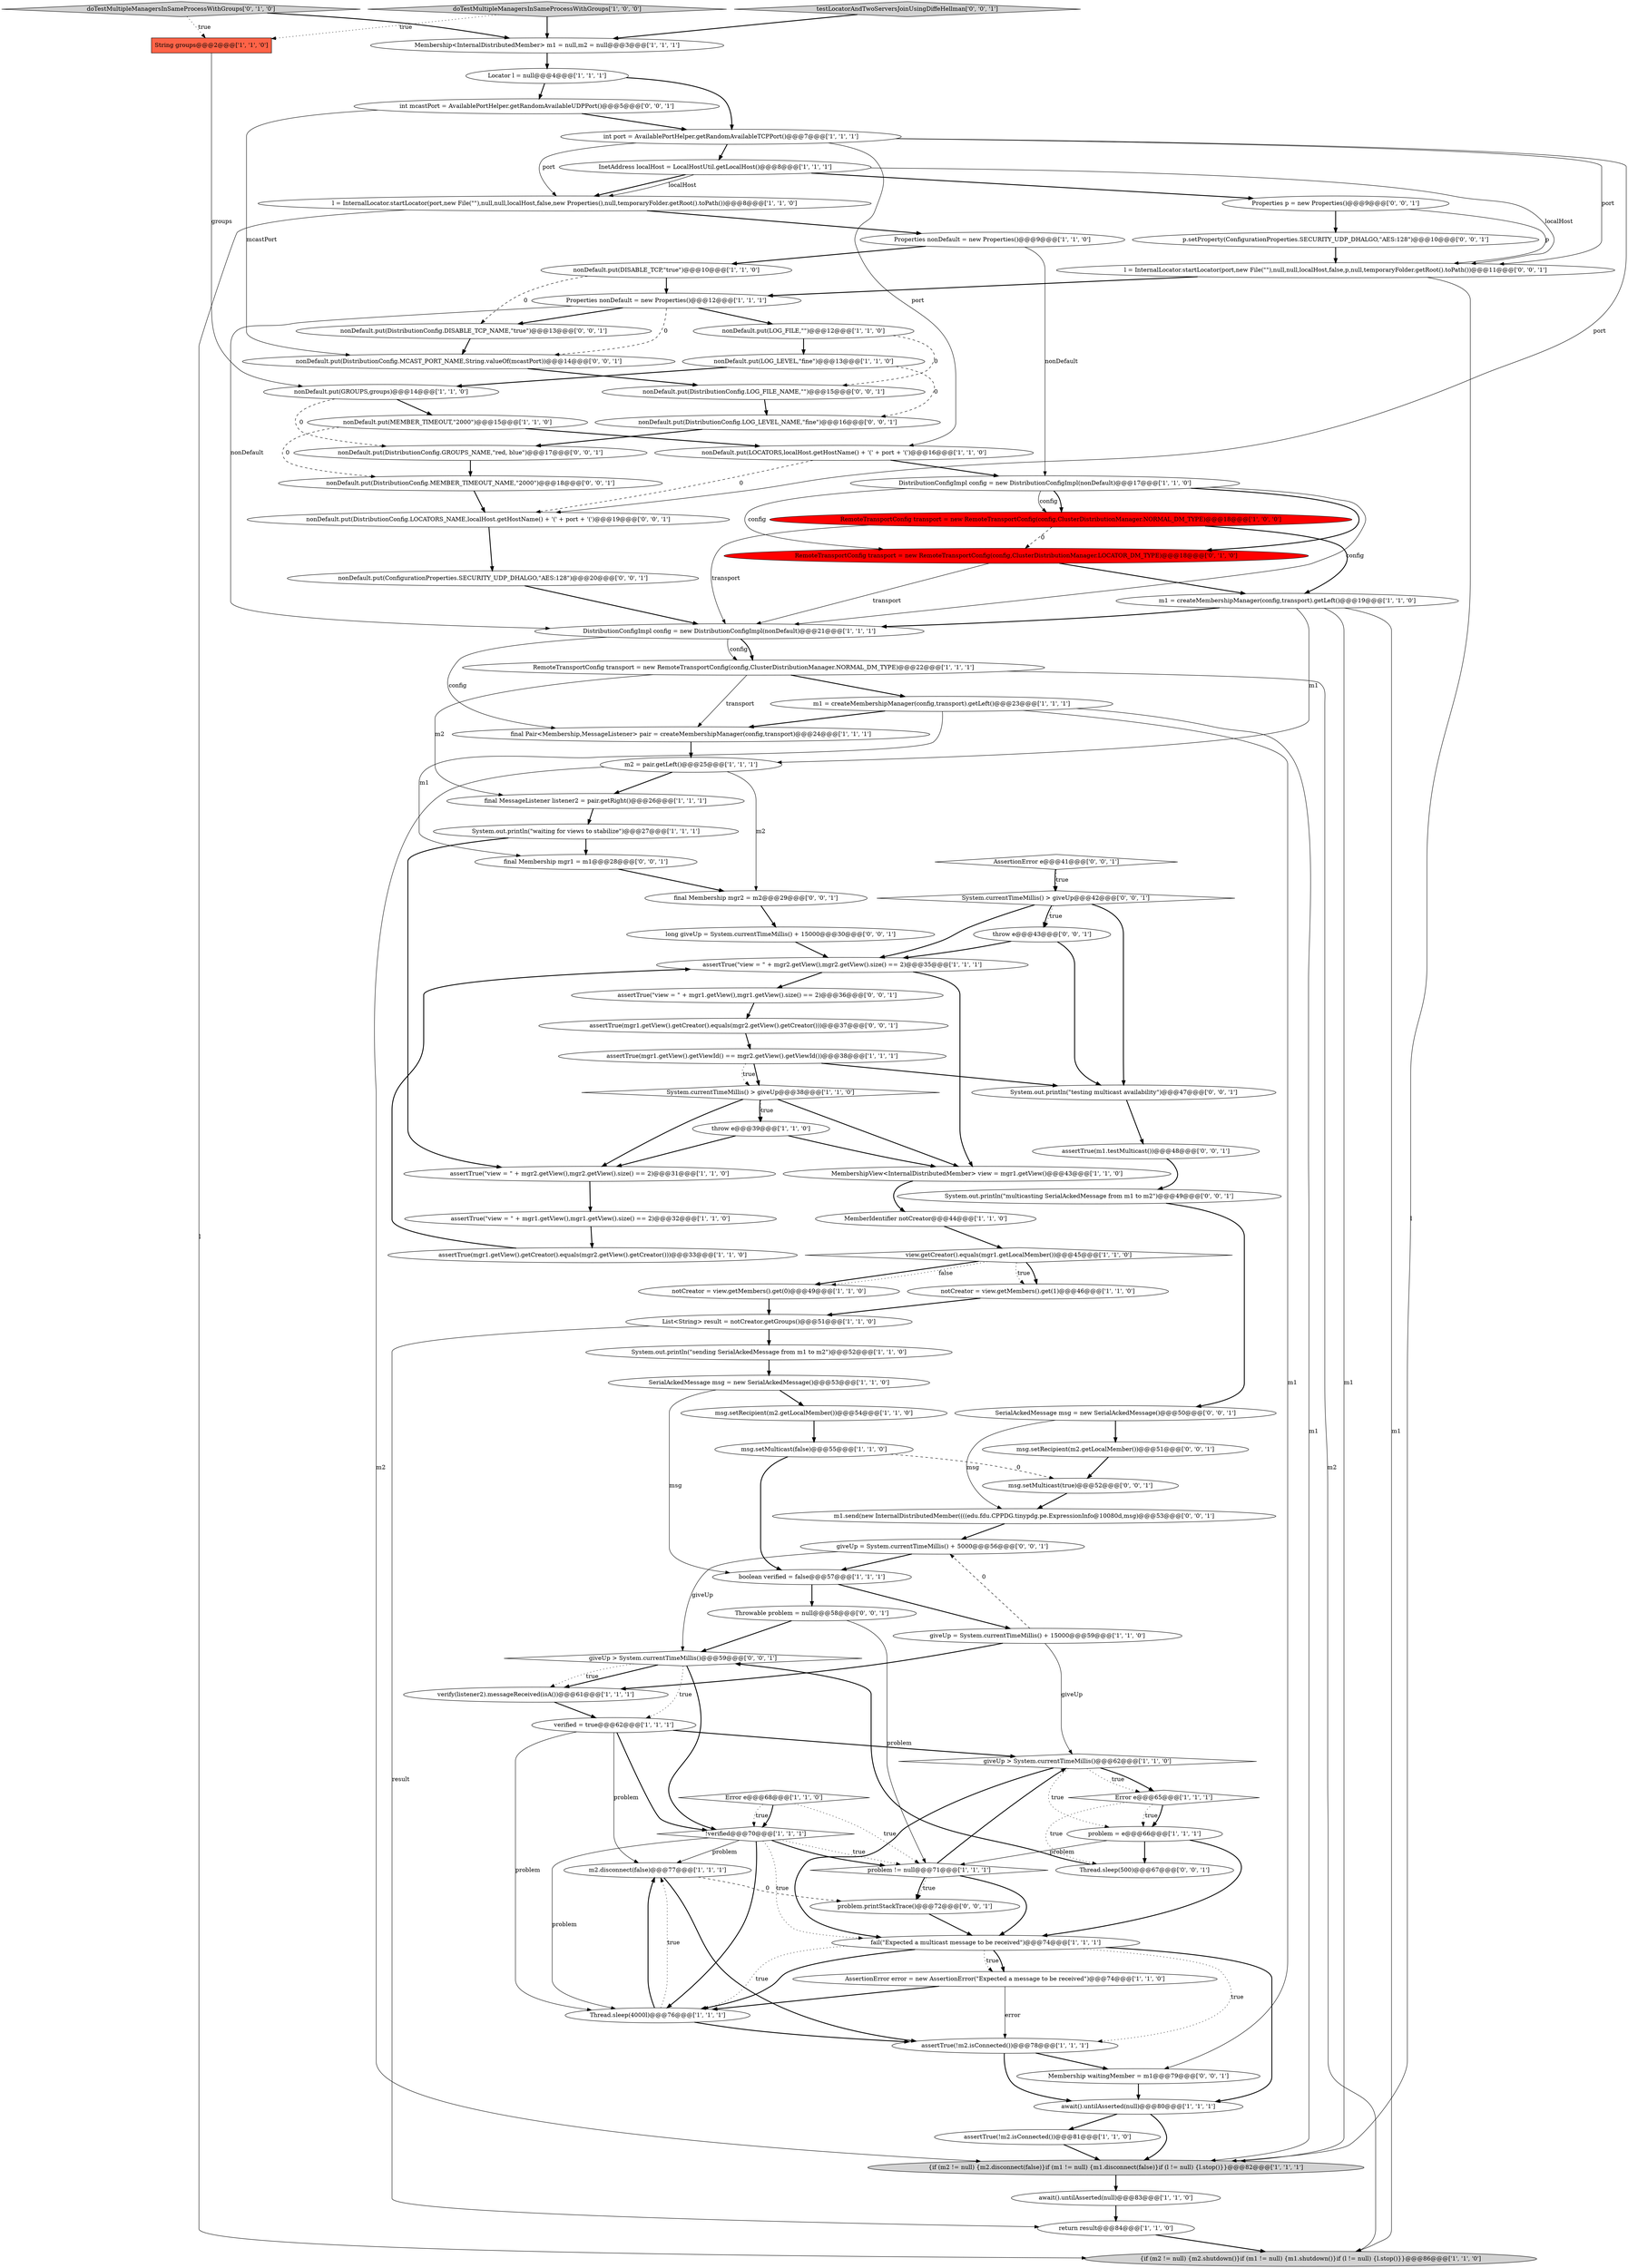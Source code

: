 digraph {
71 [style = filled, label = "giveUp = System.currentTimeMillis() + 5000@@@56@@@['0', '0', '1']", fillcolor = white, shape = ellipse image = "AAA0AAABBB3BBB"];
10 [style = filled, label = "l = InternalLocator.startLocator(port,new File(\"\"),null,null,localHost,false,new Properties(),null,temporaryFolder.getRoot().toPath())@@@8@@@['1', '1', '0']", fillcolor = white, shape = ellipse image = "AAA0AAABBB1BBB"];
83 [style = filled, label = "throw e@@@43@@@['0', '0', '1']", fillcolor = white, shape = ellipse image = "AAA0AAABBB3BBB"];
11 [style = filled, label = "Membership<InternalDistributedMember> m1 = null,m2 = null@@@3@@@['1', '1', '1']", fillcolor = white, shape = ellipse image = "AAA0AAABBB1BBB"];
9 [style = filled, label = "List<String> result = notCreator.getGroups()@@@51@@@['1', '1', '0']", fillcolor = white, shape = ellipse image = "AAA0AAABBB1BBB"];
18 [style = filled, label = "int port = AvailablePortHelper.getRandomAvailableTCPPort()@@@7@@@['1', '1', '1']", fillcolor = white, shape = ellipse image = "AAA0AAABBB1BBB"];
33 [style = filled, label = "m2.disconnect(false)@@@77@@@['1', '1', '1']", fillcolor = white, shape = ellipse image = "AAA0AAABBB1BBB"];
21 [style = filled, label = "SerialAckedMessage msg = new SerialAckedMessage()@@@53@@@['1', '1', '0']", fillcolor = white, shape = ellipse image = "AAA0AAABBB1BBB"];
51 [style = filled, label = "{if (m2 != null) {m2.disconnect(false)}if (m1 != null) {m1.disconnect(false)}if (l != null) {l.stop()}}@@@82@@@['1', '1', '1']", fillcolor = lightgray, shape = ellipse image = "AAA0AAABBB1BBB"];
63 [style = filled, label = "doTestMultipleManagersInSameProcessWithGroups['0', '1', '0']", fillcolor = lightgray, shape = diamond image = "AAA0AAABBB2BBB"];
78 [style = filled, label = "SerialAckedMessage msg = new SerialAckedMessage()@@@50@@@['0', '0', '1']", fillcolor = white, shape = ellipse image = "AAA0AAABBB3BBB"];
97 [style = filled, label = "m1.send(new InternalDistributedMember((((edu.fdu.CPPDG.tinypdg.pe.ExpressionInfo@10080d,msg)@@@53@@@['0', '0', '1']", fillcolor = white, shape = ellipse image = "AAA0AAABBB3BBB"];
12 [style = filled, label = "String groups@@@2@@@['1', '1', '0']", fillcolor = tomato, shape = box image = "AAA0AAABBB1BBB"];
49 [style = filled, label = "throw e@@@39@@@['1', '1', '0']", fillcolor = white, shape = ellipse image = "AAA0AAABBB1BBB"];
46 [style = filled, label = "verify(listener2).messageReceived(isA())@@@61@@@['1', '1', '1']", fillcolor = white, shape = ellipse image = "AAA0AAABBB1BBB"];
94 [style = filled, label = "problem.printStackTrace()@@@72@@@['0', '0', '1']", fillcolor = white, shape = ellipse image = "AAA0AAABBB3BBB"];
4 [style = filled, label = "RemoteTransportConfig transport = new RemoteTransportConfig(config,ClusterDistributionManager.NORMAL_DM_TYPE)@@@18@@@['1', '0', '0']", fillcolor = red, shape = ellipse image = "AAA1AAABBB1BBB"];
3 [style = filled, label = "await().untilAsserted(null)@@@80@@@['1', '1', '1']", fillcolor = white, shape = ellipse image = "AAA0AAABBB1BBB"];
57 [style = filled, label = "assertTrue(!m2.isConnected())@@@78@@@['1', '1', '1']", fillcolor = white, shape = ellipse image = "AAA0AAABBB1BBB"];
19 [style = filled, label = "DistributionConfigImpl config = new DistributionConfigImpl(nonDefault)@@@21@@@['1', '1', '1']", fillcolor = white, shape = ellipse image = "AAA0AAABBB1BBB"];
28 [style = filled, label = "nonDefault.put(LOCATORS,localHost.getHostName() + '(' + port + '(')@@@16@@@['1', '1', '0']", fillcolor = white, shape = ellipse image = "AAA0AAABBB1BBB"];
80 [style = filled, label = "nonDefault.put(DistributionConfig.LOCATORS_NAME,localHost.getHostName() + '(' + port + '(')@@@19@@@['0', '0', '1']", fillcolor = white, shape = ellipse image = "AAA0AAABBB3BBB"];
45 [style = filled, label = "MemberIdentifier notCreator@@@44@@@['1', '1', '0']", fillcolor = white, shape = ellipse image = "AAA0AAABBB1BBB"];
68 [style = filled, label = "Properties p = new Properties()@@@9@@@['0', '0', '1']", fillcolor = white, shape = ellipse image = "AAA0AAABBB3BBB"];
30 [style = filled, label = "giveUp = System.currentTimeMillis() + 15000@@@59@@@['1', '1', '0']", fillcolor = white, shape = ellipse image = "AAA0AAABBB1BBB"];
55 [style = filled, label = "m2 = pair.getLeft()@@@25@@@['1', '1', '1']", fillcolor = white, shape = ellipse image = "AAA0AAABBB1BBB"];
76 [style = filled, label = "nonDefault.put(DistributionConfig.LOG_LEVEL_NAME,\"fine\")@@@16@@@['0', '0', '1']", fillcolor = white, shape = ellipse image = "AAA0AAABBB3BBB"];
31 [style = filled, label = "final MessageListener listener2 = pair.getRight()@@@26@@@['1', '1', '1']", fillcolor = white, shape = ellipse image = "AAA0AAABBB1BBB"];
17 [style = filled, label = "AssertionError error = new AssertionError(\"Expected a message to be received\")@@@74@@@['1', '1', '0']", fillcolor = white, shape = ellipse image = "AAA0AAABBB1BBB"];
20 [style = filled, label = "{if (m2 != null) {m2.shutdown()}if (m1 != null) {m1.shutdown()}if (l != null) {l.stop()}}@@@86@@@['1', '1', '0']", fillcolor = lightgray, shape = ellipse image = "AAA0AAABBB1BBB"];
43 [style = filled, label = "nonDefault.put(GROUPS,groups)@@@14@@@['1', '1', '0']", fillcolor = white, shape = ellipse image = "AAA0AAABBB1BBB"];
75 [style = filled, label = "long giveUp = System.currentTimeMillis() + 15000@@@30@@@['0', '0', '1']", fillcolor = white, shape = ellipse image = "AAA0AAABBB3BBB"];
67 [style = filled, label = "msg.setRecipient(m2.getLocalMember())@@@51@@@['0', '0', '1']", fillcolor = white, shape = ellipse image = "AAA0AAABBB3BBB"];
44 [style = filled, label = "doTestMultipleManagersInSameProcessWithGroups['1', '0', '0']", fillcolor = lightgray, shape = diamond image = "AAA0AAABBB1BBB"];
13 [style = filled, label = "Properties nonDefault = new Properties()@@@12@@@['1', '1', '1']", fillcolor = white, shape = ellipse image = "AAA0AAABBB1BBB"];
95 [style = filled, label = "msg.setMulticast(true)@@@52@@@['0', '0', '1']", fillcolor = white, shape = ellipse image = "AAA0AAABBB3BBB"];
37 [style = filled, label = "nonDefault.put(LOG_LEVEL,\"fine\")@@@13@@@['1', '1', '0']", fillcolor = white, shape = ellipse image = "AAA0AAABBB1BBB"];
82 [style = filled, label = "final Membership mgr1 = m1@@@28@@@['0', '0', '1']", fillcolor = white, shape = ellipse image = "AAA0AAABBB3BBB"];
93 [style = filled, label = "giveUp > System.currentTimeMillis()@@@59@@@['0', '0', '1']", fillcolor = white, shape = diamond image = "AAA0AAABBB3BBB"];
26 [style = filled, label = "Locator l = null@@@4@@@['1', '1', '1']", fillcolor = white, shape = ellipse image = "AAA0AAABBB1BBB"];
36 [style = filled, label = "System.currentTimeMillis() > giveUp@@@38@@@['1', '1', '0']", fillcolor = white, shape = diamond image = "AAA0AAABBB1BBB"];
29 [style = filled, label = "System.out.println(\"waiting for views to stabilize\")@@@27@@@['1', '1', '1']", fillcolor = white, shape = ellipse image = "AAA0AAABBB1BBB"];
96 [style = filled, label = "System.out.println(\"testing multicast availability\")@@@47@@@['0', '0', '1']", fillcolor = white, shape = ellipse image = "AAA0AAABBB3BBB"];
70 [style = filled, label = "Throwable problem = null@@@58@@@['0', '0', '1']", fillcolor = white, shape = ellipse image = "AAA0AAABBB3BBB"];
5 [style = filled, label = "verified = true@@@62@@@['1', '1', '1']", fillcolor = white, shape = ellipse image = "AAA0AAABBB1BBB"];
79 [style = filled, label = "AssertionError e@@@41@@@['0', '0', '1']", fillcolor = white, shape = diamond image = "AAA0AAABBB3BBB"];
25 [style = filled, label = "Thread.sleep(4000l)@@@76@@@['1', '1', '1']", fillcolor = white, shape = ellipse image = "AAA0AAABBB1BBB"];
90 [style = filled, label = "nonDefault.put(DistributionConfig.LOG_FILE_NAME,\"\")@@@15@@@['0', '0', '1']", fillcolor = white, shape = ellipse image = "AAA0AAABBB3BBB"];
73 [style = filled, label = "assertTrue(m1.testMulticast())@@@48@@@['0', '0', '1']", fillcolor = white, shape = ellipse image = "AAA0AAABBB3BBB"];
1 [style = filled, label = "Error e@@@65@@@['1', '1', '1']", fillcolor = white, shape = diamond image = "AAA0AAABBB1BBB"];
41 [style = filled, label = "DistributionConfigImpl config = new DistributionConfigImpl(nonDefault)@@@17@@@['1', '1', '0']", fillcolor = white, shape = ellipse image = "AAA0AAABBB1BBB"];
52 [style = filled, label = "RemoteTransportConfig transport = new RemoteTransportConfig(config,ClusterDistributionManager.NORMAL_DM_TYPE)@@@22@@@['1', '1', '1']", fillcolor = white, shape = ellipse image = "AAA0AAABBB1BBB"];
88 [style = filled, label = "nonDefault.put(DistributionConfig.MCAST_PORT_NAME,String.valueOf(mcastPort))@@@14@@@['0', '0', '1']", fillcolor = white, shape = ellipse image = "AAA0AAABBB3BBB"];
65 [style = filled, label = "assertTrue(mgr1.getView().getCreator().equals(mgr2.getView().getCreator()))@@@37@@@['0', '0', '1']", fillcolor = white, shape = ellipse image = "AAA0AAABBB3BBB"];
92 [style = filled, label = "assertTrue(\"view = \" + mgr1.getView(),mgr1.getView().size() == 2)@@@36@@@['0', '0', '1']", fillcolor = white, shape = ellipse image = "AAA0AAABBB3BBB"];
54 [style = filled, label = "await().untilAsserted(null)@@@83@@@['1', '1', '0']", fillcolor = white, shape = ellipse image = "AAA0AAABBB1BBB"];
91 [style = filled, label = "l = InternalLocator.startLocator(port,new File(\"\"),null,null,localHost,false,p,null,temporaryFolder.getRoot().toPath())@@@11@@@['0', '0', '1']", fillcolor = white, shape = ellipse image = "AAA0AAABBB3BBB"];
87 [style = filled, label = "p.setProperty(ConfigurationProperties.SECURITY_UDP_DHALGO,\"AES:128\")@@@10@@@['0', '0', '1']", fillcolor = white, shape = ellipse image = "AAA0AAABBB3BBB"];
2 [style = filled, label = "assertTrue(mgr1.getView().getCreator().equals(mgr2.getView().getCreator()))@@@33@@@['1', '1', '0']", fillcolor = white, shape = ellipse image = "AAA0AAABBB1BBB"];
74 [style = filled, label = "testLocatorAndTwoServersJoinUsingDiffeHellman['0', '0', '1']", fillcolor = lightgray, shape = diamond image = "AAA0AAABBB3BBB"];
35 [style = filled, label = "assertTrue(!m2.isConnected())@@@81@@@['1', '1', '0']", fillcolor = white, shape = ellipse image = "AAA0AAABBB1BBB"];
48 [style = filled, label = "nonDefault.put(LOG_FILE,\"\")@@@12@@@['1', '1', '0']", fillcolor = white, shape = ellipse image = "AAA0AAABBB1BBB"];
64 [style = filled, label = "RemoteTransportConfig transport = new RemoteTransportConfig(config,ClusterDistributionManager.LOCATOR_DM_TYPE)@@@18@@@['0', '1', '0']", fillcolor = red, shape = ellipse image = "AAA1AAABBB2BBB"];
53 [style = filled, label = "Properties nonDefault = new Properties()@@@9@@@['1', '1', '0']", fillcolor = white, shape = ellipse image = "AAA0AAABBB1BBB"];
50 [style = filled, label = "assertTrue(mgr1.getView().getViewId() == mgr2.getView().getViewId())@@@38@@@['1', '1', '1']", fillcolor = white, shape = ellipse image = "AAA0AAABBB1BBB"];
16 [style = filled, label = "giveUp > System.currentTimeMillis()@@@62@@@['1', '1', '0']", fillcolor = white, shape = diamond image = "AAA0AAABBB1BBB"];
39 [style = filled, label = "fail(\"Expected a multicast message to be received\")@@@74@@@['1', '1', '1']", fillcolor = white, shape = ellipse image = "AAA0AAABBB1BBB"];
77 [style = filled, label = "nonDefault.put(DistributionConfig.DISABLE_TCP_NAME,\"true\")@@@13@@@['0', '0', '1']", fillcolor = white, shape = ellipse image = "AAA0AAABBB3BBB"];
14 [style = filled, label = "msg.setMulticast(false)@@@55@@@['1', '1', '0']", fillcolor = white, shape = ellipse image = "AAA0AAABBB1BBB"];
60 [style = filled, label = "m1 = createMembershipManager(config,transport).getLeft()@@@19@@@['1', '1', '0']", fillcolor = white, shape = ellipse image = "AAA0AAABBB1BBB"];
47 [style = filled, label = "assertTrue(\"view = \" + mgr1.getView(),mgr1.getView().size() == 2)@@@32@@@['1', '1', '0']", fillcolor = white, shape = ellipse image = "AAA0AAABBB1BBB"];
34 [style = filled, label = "!verified@@@70@@@['1', '1', '1']", fillcolor = white, shape = diamond image = "AAA0AAABBB1BBB"];
27 [style = filled, label = "problem != null@@@71@@@['1', '1', '1']", fillcolor = white, shape = diamond image = "AAA0AAABBB1BBB"];
61 [style = filled, label = "nonDefault.put(MEMBER_TIMEOUT,\"2000\")@@@15@@@['1', '1', '0']", fillcolor = white, shape = ellipse image = "AAA0AAABBB1BBB"];
22 [style = filled, label = "assertTrue(\"view = \" + mgr2.getView(),mgr2.getView().size() == 2)@@@35@@@['1', '1', '1']", fillcolor = white, shape = ellipse image = "AAA0AAABBB1BBB"];
56 [style = filled, label = "assertTrue(\"view = \" + mgr2.getView(),mgr2.getView().size() == 2)@@@31@@@['1', '1', '0']", fillcolor = white, shape = ellipse image = "AAA0AAABBB1BBB"];
42 [style = filled, label = "boolean verified = false@@@57@@@['1', '1', '1']", fillcolor = white, shape = ellipse image = "AAA0AAABBB1BBB"];
15 [style = filled, label = "m1 = createMembershipManager(config,transport).getLeft()@@@23@@@['1', '1', '1']", fillcolor = white, shape = ellipse image = "AAA0AAABBB1BBB"];
58 [style = filled, label = "nonDefault.put(DISABLE_TCP,\"true\")@@@10@@@['1', '1', '0']", fillcolor = white, shape = ellipse image = "AAA0AAABBB1BBB"];
40 [style = filled, label = "return result@@@84@@@['1', '1', '0']", fillcolor = white, shape = ellipse image = "AAA0AAABBB1BBB"];
59 [style = filled, label = "notCreator = view.getMembers().get(1)@@@46@@@['1', '1', '0']", fillcolor = white, shape = ellipse image = "AAA0AAABBB1BBB"];
0 [style = filled, label = "System.out.println(\"sending SerialAckedMessage from m1 to m2\")@@@52@@@['1', '1', '0']", fillcolor = white, shape = ellipse image = "AAA0AAABBB1BBB"];
32 [style = filled, label = "InetAddress localHost = LocalHostUtil.getLocalHost()@@@8@@@['1', '1', '1']", fillcolor = white, shape = ellipse image = "AAA0AAABBB1BBB"];
69 [style = filled, label = "int mcastPort = AvailablePortHelper.getRandomAvailableUDPPort()@@@5@@@['0', '0', '1']", fillcolor = white, shape = ellipse image = "AAA0AAABBB3BBB"];
24 [style = filled, label = "view.getCreator().equals(mgr1.getLocalMember())@@@45@@@['1', '1', '0']", fillcolor = white, shape = diamond image = "AAA0AAABBB1BBB"];
85 [style = filled, label = "Thread.sleep(500)@@@67@@@['0', '0', '1']", fillcolor = white, shape = ellipse image = "AAA0AAABBB3BBB"];
62 [style = filled, label = "msg.setRecipient(m2.getLocalMember())@@@54@@@['1', '1', '0']", fillcolor = white, shape = ellipse image = "AAA0AAABBB1BBB"];
98 [style = filled, label = "Membership waitingMember = m1@@@79@@@['0', '0', '1']", fillcolor = white, shape = ellipse image = "AAA0AAABBB3BBB"];
23 [style = filled, label = "final Pair<Membership,MessageListener> pair = createMembershipManager(config,transport)@@@24@@@['1', '1', '1']", fillcolor = white, shape = ellipse image = "AAA0AAABBB1BBB"];
84 [style = filled, label = "nonDefault.put(DistributionConfig.MEMBER_TIMEOUT_NAME,\"2000\")@@@18@@@['0', '0', '1']", fillcolor = white, shape = ellipse image = "AAA0AAABBB3BBB"];
38 [style = filled, label = "notCreator = view.getMembers().get(0)@@@49@@@['1', '1', '0']", fillcolor = white, shape = ellipse image = "AAA0AAABBB1BBB"];
66 [style = filled, label = "System.currentTimeMillis() > giveUp@@@42@@@['0', '0', '1']", fillcolor = white, shape = diamond image = "AAA0AAABBB3BBB"];
72 [style = filled, label = "nonDefault.put(ConfigurationProperties.SECURITY_UDP_DHALGO,\"AES:128\")@@@20@@@['0', '0', '1']", fillcolor = white, shape = ellipse image = "AAA0AAABBB3BBB"];
86 [style = filled, label = "nonDefault.put(DistributionConfig.GROUPS_NAME,\"red, blue\")@@@17@@@['0', '0', '1']", fillcolor = white, shape = ellipse image = "AAA0AAABBB3BBB"];
6 [style = filled, label = "problem = e@@@66@@@['1', '1', '1']", fillcolor = white, shape = ellipse image = "AAA0AAABBB1BBB"];
81 [style = filled, label = "final Membership mgr2 = m2@@@29@@@['0', '0', '1']", fillcolor = white, shape = ellipse image = "AAA0AAABBB3BBB"];
89 [style = filled, label = "System.out.println(\"multicasting SerialAckedMessage from m1 to m2\")@@@49@@@['0', '0', '1']", fillcolor = white, shape = ellipse image = "AAA0AAABBB3BBB"];
7 [style = filled, label = "Error e@@@68@@@['1', '1', '0']", fillcolor = white, shape = diamond image = "AAA0AAABBB1BBB"];
8 [style = filled, label = "MembershipView<InternalDistributedMember> view = mgr1.getView()@@@43@@@['1', '1', '0']", fillcolor = white, shape = ellipse image = "AAA0AAABBB1BBB"];
55->51 [style = solid, label="m2"];
90->76 [style = bold, label=""];
17->25 [style = bold, label=""];
62->14 [style = bold, label=""];
79->66 [style = bold, label=""];
25->33 [style = bold, label=""];
77->88 [style = bold, label=""];
1->85 [style = dotted, label="true"];
9->40 [style = solid, label="result"];
46->5 [style = bold, label=""];
93->46 [style = bold, label=""];
7->34 [style = dotted, label="true"];
37->76 [style = dashed, label="0"];
59->9 [style = bold, label=""];
10->53 [style = bold, label=""];
53->58 [style = bold, label=""];
40->20 [style = bold, label=""];
29->56 [style = bold, label=""];
44->12 [style = dotted, label="true"];
45->24 [style = bold, label=""];
56->47 [style = bold, label=""];
18->10 [style = solid, label="port"];
49->8 [style = bold, label=""];
3->35 [style = bold, label=""];
22->8 [style = bold, label=""];
70->93 [style = bold, label=""];
5->34 [style = bold, label=""];
37->43 [style = bold, label=""];
65->50 [style = bold, label=""];
34->27 [style = dotted, label="true"];
34->33 [style = solid, label="problem"];
30->46 [style = bold, label=""];
41->64 [style = bold, label=""];
16->6 [style = dotted, label="true"];
18->28 [style = solid, label="port"];
18->32 [style = bold, label=""];
7->27 [style = dotted, label="true"];
49->56 [style = bold, label=""];
1->6 [style = dotted, label="true"];
69->18 [style = bold, label=""];
55->31 [style = bold, label=""];
97->71 [style = bold, label=""];
75->22 [style = bold, label=""];
66->83 [style = dotted, label="true"];
64->60 [style = bold, label=""];
25->57 [style = bold, label=""];
98->3 [style = bold, label=""];
48->37 [style = bold, label=""];
41->19 [style = solid, label="config"];
24->59 [style = bold, label=""];
73->89 [style = bold, label=""];
67->95 [style = bold, label=""];
88->90 [style = bold, label=""];
12->43 [style = solid, label="groups"];
19->52 [style = solid, label="config"];
39->25 [style = dotted, label="true"];
51->54 [style = bold, label=""];
32->68 [style = bold, label=""];
53->41 [style = solid, label="nonDefault"];
17->57 [style = solid, label="error"];
42->70 [style = bold, label=""];
41->4 [style = bold, label=""];
30->16 [style = solid, label="giveUp"];
31->29 [style = bold, label=""];
41->4 [style = solid, label="config"];
24->38 [style = bold, label=""];
0->21 [style = bold, label=""];
50->36 [style = dotted, label="true"];
27->16 [style = bold, label=""];
15->82 [style = solid, label="m1"];
3->51 [style = bold, label=""];
63->12 [style = dotted, label="true"];
4->19 [style = solid, label="transport"];
32->10 [style = bold, label=""];
52->23 [style = solid, label="transport"];
87->91 [style = bold, label=""];
6->85 [style = bold, label=""];
6->27 [style = solid, label="problem"];
18->91 [style = solid, label="port"];
83->22 [style = bold, label=""];
66->83 [style = bold, label=""];
85->93 [style = bold, label=""];
69->88 [style = solid, label="mcastPort"];
16->1 [style = dotted, label="true"];
76->86 [style = bold, label=""];
36->49 [style = bold, label=""];
24->59 [style = dotted, label="true"];
47->2 [style = bold, label=""];
70->27 [style = solid, label="problem"];
89->78 [style = bold, label=""];
71->42 [style = bold, label=""];
74->11 [style = bold, label=""];
16->39 [style = bold, label=""];
60->19 [style = bold, label=""];
10->20 [style = solid, label="l"];
71->93 [style = solid, label="giveUp"];
39->25 [style = bold, label=""];
61->28 [style = bold, label=""];
6->39 [style = bold, label=""];
91->13 [style = bold, label=""];
35->51 [style = bold, label=""];
55->81 [style = solid, label="m2"];
48->90 [style = dashed, label="0"];
11->26 [style = bold, label=""];
52->15 [style = bold, label=""];
63->11 [style = bold, label=""];
79->66 [style = dotted, label="true"];
18->80 [style = solid, label="port"];
52->20 [style = solid, label="m2"];
54->40 [style = bold, label=""];
91->51 [style = solid, label="l"];
80->72 [style = bold, label=""];
19->23 [style = solid, label="config"];
68->87 [style = bold, label=""];
5->33 [style = solid, label="problem"];
14->42 [style = bold, label=""];
84->80 [style = bold, label=""];
38->9 [style = bold, label=""];
21->62 [style = bold, label=""];
13->48 [style = bold, label=""];
60->51 [style = solid, label="m1"];
33->57 [style = bold, label=""];
15->98 [style = solid, label="m1"];
13->19 [style = solid, label="nonDefault"];
60->20 [style = solid, label="m1"];
28->41 [style = bold, label=""];
34->39 [style = dotted, label="true"];
66->96 [style = bold, label=""];
95->97 [style = bold, label=""];
36->49 [style = dotted, label="true"];
43->61 [style = bold, label=""];
5->25 [style = solid, label="problem"];
5->16 [style = bold, label=""];
86->84 [style = bold, label=""];
27->39 [style = bold, label=""];
1->6 [style = bold, label=""];
39->17 [style = dotted, label="true"];
16->1 [style = bold, label=""];
39->17 [style = bold, label=""];
8->45 [style = bold, label=""];
81->75 [style = bold, label=""];
93->46 [style = dotted, label="true"];
13->88 [style = dashed, label="0"];
36->8 [style = bold, label=""];
15->51 [style = solid, label="m1"];
22->92 [style = bold, label=""];
30->71 [style = dashed, label="0"];
29->82 [style = bold, label=""];
39->57 [style = dotted, label="true"];
34->27 [style = bold, label=""];
43->86 [style = dashed, label="0"];
26->69 [style = bold, label=""];
66->22 [style = bold, label=""];
58->13 [style = bold, label=""];
32->91 [style = solid, label="localHost"];
82->81 [style = bold, label=""];
25->33 [style = dotted, label="true"];
36->56 [style = bold, label=""];
15->23 [style = bold, label=""];
61->84 [style = dashed, label="0"];
72->19 [style = bold, label=""];
34->25 [style = bold, label=""];
9->0 [style = bold, label=""];
57->98 [style = bold, label=""];
94->39 [style = bold, label=""];
93->5 [style = dotted, label="true"];
27->94 [style = dotted, label="true"];
78->97 [style = solid, label="msg"];
93->34 [style = bold, label=""];
4->60 [style = bold, label=""];
50->96 [style = bold, label=""];
14->95 [style = dashed, label="0"];
39->3 [style = bold, label=""];
52->31 [style = solid, label="m2"];
64->19 [style = solid, label="transport"];
32->10 [style = solid, label="localHost"];
68->91 [style = solid, label="p"];
60->55 [style = solid, label="m1"];
4->64 [style = dashed, label="0"];
33->94 [style = dashed, label="0"];
83->96 [style = bold, label=""];
7->34 [style = bold, label=""];
41->64 [style = solid, label="config"];
34->25 [style = solid, label="problem"];
42->30 [style = bold, label=""];
50->36 [style = bold, label=""];
78->67 [style = bold, label=""];
92->65 [style = bold, label=""];
28->80 [style = dashed, label="0"];
44->11 [style = bold, label=""];
96->73 [style = bold, label=""];
57->3 [style = bold, label=""];
13->77 [style = bold, label=""];
2->22 [style = bold, label=""];
58->77 [style = dashed, label="0"];
27->94 [style = bold, label=""];
21->42 [style = solid, label="msg"];
24->38 [style = dotted, label="false"];
19->52 [style = bold, label=""];
23->55 [style = bold, label=""];
26->18 [style = bold, label=""];
}
